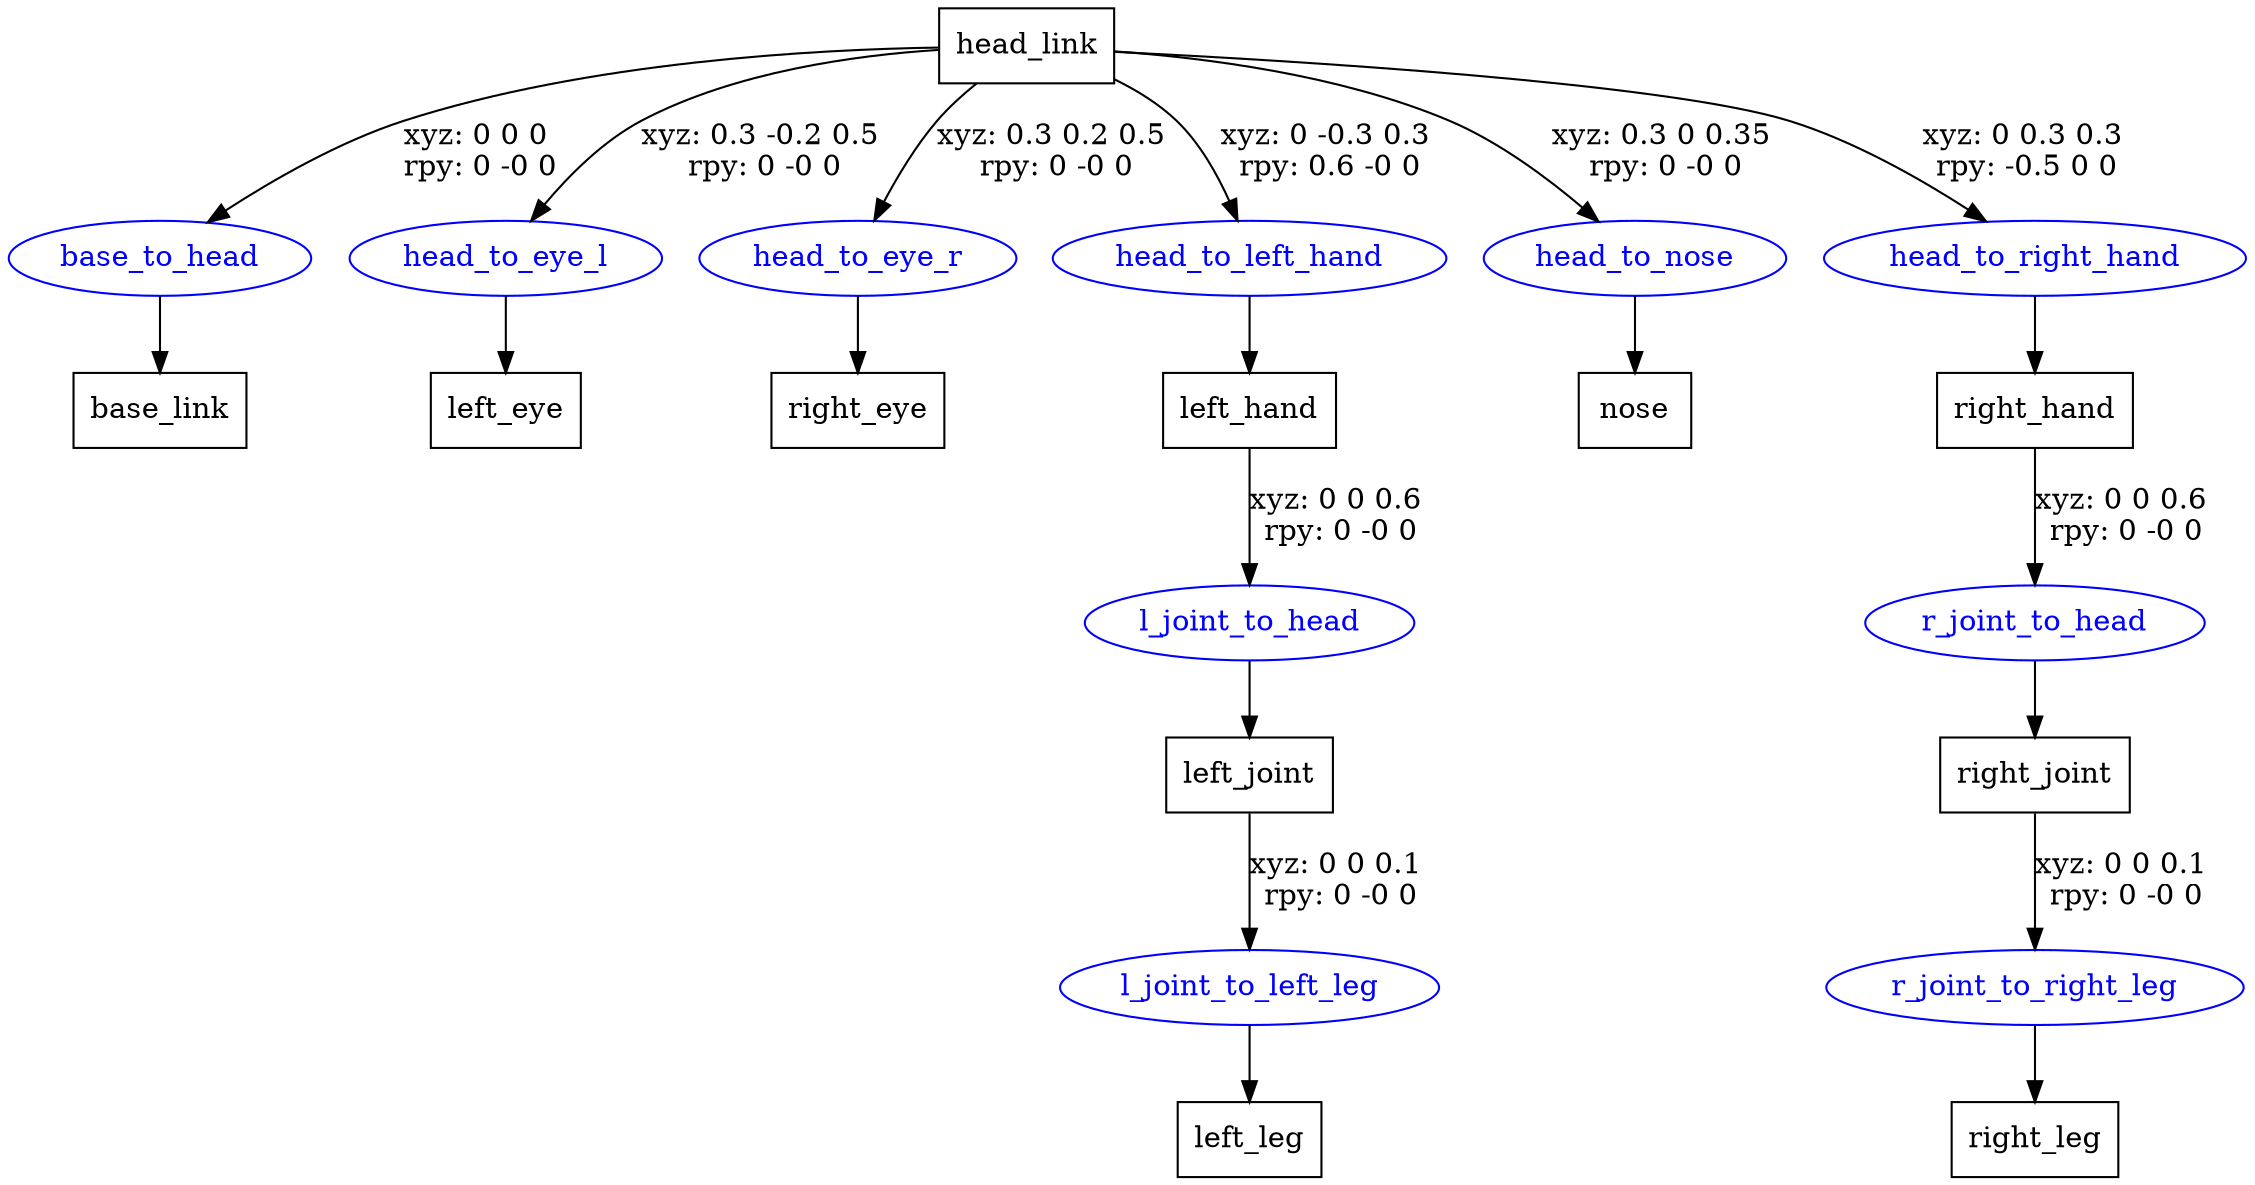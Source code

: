 digraph G {
node [shape=box];
"head_link" [label="head_link"];
"base_link" [label="base_link"];
"left_eye" [label="left_eye"];
"right_eye" [label="right_eye"];
"left_hand" [label="left_hand"];
"left_joint" [label="left_joint"];
"left_leg" [label="left_leg"];
"nose" [label="nose"];
"right_hand" [label="right_hand"];
"right_joint" [label="right_joint"];
"right_leg" [label="right_leg"];
node [shape=ellipse, color=blue, fontcolor=blue];
"head_link" -> "base_to_head" [label="xyz: 0 0 0 \nrpy: 0 -0 0"]
"base_to_head" -> "base_link"
"head_link" -> "head_to_eye_l" [label="xyz: 0.3 -0.2 0.5 \nrpy: 0 -0 0"]
"head_to_eye_l" -> "left_eye"
"head_link" -> "head_to_eye_r" [label="xyz: 0.3 0.2 0.5 \nrpy: 0 -0 0"]
"head_to_eye_r" -> "right_eye"
"head_link" -> "head_to_left_hand" [label="xyz: 0 -0.3 0.3 \nrpy: 0.6 -0 0"]
"head_to_left_hand" -> "left_hand"
"left_hand" -> "l_joint_to_head" [label="xyz: 0 0 0.6 \nrpy: 0 -0 0"]
"l_joint_to_head" -> "left_joint"
"left_joint" -> "l_joint_to_left_leg" [label="xyz: 0 0 0.1 \nrpy: 0 -0 0"]
"l_joint_to_left_leg" -> "left_leg"
"head_link" -> "head_to_nose" [label="xyz: 0.3 0 0.35 \nrpy: 0 -0 0"]
"head_to_nose" -> "nose"
"head_link" -> "head_to_right_hand" [label="xyz: 0 0.3 0.3 \nrpy: -0.5 0 0"]
"head_to_right_hand" -> "right_hand"
"right_hand" -> "r_joint_to_head" [label="xyz: 0 0 0.6 \nrpy: 0 -0 0"]
"r_joint_to_head" -> "right_joint"
"right_joint" -> "r_joint_to_right_leg" [label="xyz: 0 0 0.1 \nrpy: 0 -0 0"]
"r_joint_to_right_leg" -> "right_leg"
}
